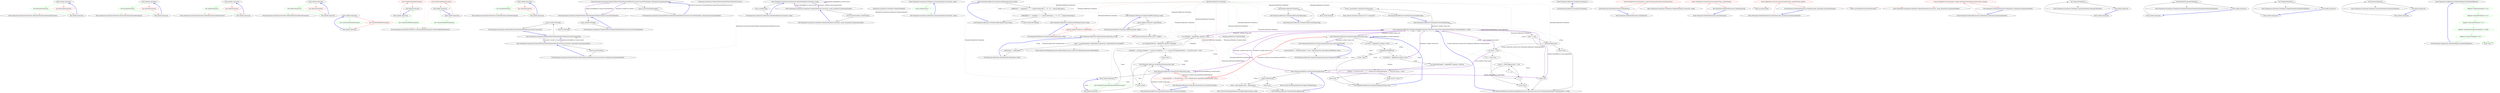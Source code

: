 digraph  {
n0 [label="Entry lambda expression", span="16-16", cluster="lambda expression"];
n1 [label="new RomanianFormatter()", span="16-16", cluster="lambda expression", color=red, community=0];
n2 [label="Exit lambda expression", span="16-16", cluster="lambda expression"];
n3 [label="Entry Humanizer.Localisation.Formatters.RomanianFormatter.RomanianFormatter()", span="2-2", cluster="Humanizer.Localisation.Formatters.RomanianFormatter.RomanianFormatter()"];
n4 [label="Entry lambda expression", span="17-17", cluster="lambda expression"];
n5 [label="new RussianFormatter()", span="17-17", cluster="lambda expression", color=red, community=0];
n6 [label="Exit lambda expression", span="17-17", cluster="lambda expression"];
n7 [label="Entry Humanizer.Localisation.Formatters.RussianFormatter.RussianFormatter()", span="4-4", cluster="Humanizer.Localisation.Formatters.RussianFormatter.RussianFormatter()"];
n8 [label="Entry lambda expression", span="18-18", cluster="lambda expression"];
n9 [label="new ArabicFormatter()", span="18-18", cluster="lambda expression", color=red, community=0];
n10 [label="Exit lambda expression", span="18-18", cluster="lambda expression"];
n11 [label="Entry Humanizer.Localisation.Formatters.ArabicFormatter.ArabicFormatter()", span="2-2", cluster="Humanizer.Localisation.Formatters.ArabicFormatter.ArabicFormatter()"];
n12 [label="Entry lambda expression", span="19-19", cluster="lambda expression"];
n13 [label="new HebrewFormatter()", span="19-19", cluster="lambda expression", color=red, community=0];
n14 [label="Exit lambda expression", span="19-19", cluster="lambda expression"];
n15 [label="Entry Humanizer.Localisation.Formatters.HebrewFormatter.HebrewFormatter()", span="2-2", cluster="Humanizer.Localisation.Formatters.HebrewFormatter.HebrewFormatter()"];
n16 [label="Entry lambda expression", span="20-20", cluster="lambda expression"];
n17 [label="new CzechSlovakPolishFormatter()", span="20-20", cluster="lambda expression", color=red, community=0];
n18 [label="Exit lambda expression", span="20-20", cluster="lambda expression"];
n19 [label="Entry Humanizer.Localisation.Formatters.CzechSlovakPolishFormatter.CzechSlovakPolishFormatter()", span="2-2", cluster="Humanizer.Localisation.Formatters.CzechSlovakPolishFormatter.CzechSlovakPolishFormatter()"];
n20 [label="Entry lambda expression", span="21-21", cluster="lambda expression"];
n21 [label="new CzechSlovakPolishFormatter()", span="21-21", cluster="lambda expression", color=red, community=1];
n22 [label="Exit lambda expression", span="21-21", cluster="lambda expression"];
n23 [label="Entry lambda expression", span="22-22", cluster="lambda expression"];
n24 [label="new CzechSlovakPolishFormatter()", span="22-22", cluster="lambda expression", color=red, community=1];
n25 [label="Exit lambda expression", span="22-22", cluster="lambda expression"];
n26 [label="Entry lambda expression", span="23-23", cluster="lambda expression"];
n27 [label="new SerbianFormatter()", span="23-23", cluster="lambda expression", color=red, community=0];
n28 [label="Exit lambda expression", span="23-23", cluster="lambda expression"];
n29 [label="Entry Humanizer.Localisation.Formatters.SerbianFormatter.SerbianFormatter()", span="2-2", cluster="Humanizer.Localisation.Formatters.SerbianFormatter.SerbianFormatter()"];
d1 [label="new RomanianFormatter()", span="16-16", cluster="lambda expression", color=green, community=0];
d5 [label="new RussianFormatter()", span="17-17", cluster="lambda expression", color=green, community=0];
d9 [label="new ArabicFormatter()", span="18-18", cluster="lambda expression", color=green, community=0];
d13 [label="new HebrewFormatter()", span="19-19", cluster="lambda expression", color=green, community=0];
d17 [label="new CzechSlovakPolishFormatter()", span="20-20", cluster="lambda expression", color=green, community=0];
d21 [label="new CzechSlovakPolishFormatter()", span="21-21", cluster="lambda expression", color=green, community=0];
d24 [label="new CzechSlovakPolishFormatter()", span="22-22", cluster="lambda expression", color=green, community=0];
d27 [label="new SerbianFormatter()", span="23-23", cluster="lambda expression", color=green, community=0];
m1_7 [label="Entry Humanizer.Localisation.NumberToWords.DefaultNumberToWordsConverter.ConvertToOrdinal(int, Humanizer.GrammaticalGender)", span="35-35", cluster="Humanizer.Localisation.NumberToWords.DefaultNumberToWordsConverter.ConvertToOrdinal(int, Humanizer.GrammaticalGender)", file="DefaultNumberToWordsConverter.cs"];
m1_8 [label="return ConvertToOrdinal(number);", span="37-37", cluster="Humanizer.Localisation.NumberToWords.DefaultNumberToWordsConverter.ConvertToOrdinal(int, Humanizer.GrammaticalGender)", file="DefaultNumberToWordsConverter.cs"];
m1_9 [label="Exit Humanizer.Localisation.NumberToWords.DefaultNumberToWordsConverter.ConvertToOrdinal(int, Humanizer.GrammaticalGender)", span="35-35", cluster="Humanizer.Localisation.NumberToWords.DefaultNumberToWordsConverter.ConvertToOrdinal(int, Humanizer.GrammaticalGender)", file="DefaultNumberToWordsConverter.cs"];
m1_6 [label="Entry int.ToString()", span="0-0", cluster="int.ToString()", file="DefaultNumberToWordsConverter.cs"];
m1_3 [label="Entry Humanizer.Localisation.NumberToWords.DefaultNumberToWordsConverter.Convert(int)", span="22-22", cluster="Humanizer.Localisation.NumberToWords.DefaultNumberToWordsConverter.Convert(int)", file="DefaultNumberToWordsConverter.cs"];
m1_4 [label="return number.ToString();", span="24-24", cluster="Humanizer.Localisation.NumberToWords.DefaultNumberToWordsConverter.Convert(int)", file="DefaultNumberToWordsConverter.cs"];
m1_5 [label="Exit Humanizer.Localisation.NumberToWords.DefaultNumberToWordsConverter.Convert(int)", span="22-22", cluster="Humanizer.Localisation.NumberToWords.DefaultNumberToWordsConverter.Convert(int)", file="DefaultNumberToWordsConverter.cs"];
m1_0 [label="Entry Humanizer.Localisation.NumberToWords.DefaultNumberToWordsConverter.Convert(int, Humanizer.GrammaticalGender)", span="12-12", cluster="Humanizer.Localisation.NumberToWords.DefaultNumberToWordsConverter.Convert(int, Humanizer.GrammaticalGender)", file="DefaultNumberToWordsConverter.cs"];
m1_1 [label="return Convert(number);", span="14-14", cluster="Humanizer.Localisation.NumberToWords.DefaultNumberToWordsConverter.Convert(int, Humanizer.GrammaticalGender)", file="DefaultNumberToWordsConverter.cs"];
m1_2 [label="Exit Humanizer.Localisation.NumberToWords.DefaultNumberToWordsConverter.Convert(int, Humanizer.GrammaticalGender)", span="12-12", cluster="Humanizer.Localisation.NumberToWords.DefaultNumberToWordsConverter.Convert(int, Humanizer.GrammaticalGender)", file="DefaultNumberToWordsConverter.cs"];
m1_10 [label="Entry Humanizer.Localisation.NumberToWords.DefaultNumberToWordsConverter.ConvertToOrdinal(int)", span="45-45", cluster="Humanizer.Localisation.NumberToWords.DefaultNumberToWordsConverter.ConvertToOrdinal(int)", file="DefaultNumberToWordsConverter.cs"];
m1_11 [label="return number.ToString();", span="47-47", cluster="Humanizer.Localisation.NumberToWords.DefaultNumberToWordsConverter.ConvertToOrdinal(int)", file="DefaultNumberToWordsConverter.cs"];
m1_12 [label="Exit Humanizer.Localisation.NumberToWords.DefaultNumberToWordsConverter.ConvertToOrdinal(int)", span="45-45", cluster="Humanizer.Localisation.NumberToWords.DefaultNumberToWordsConverter.ConvertToOrdinal(int)", file="DefaultNumberToWordsConverter.cs"];
m1_13 [label="Humanizer.Localisation.NumberToWords.DefaultNumberToWordsConverter", span="", file="DefaultNumberToWordsConverter.cs"];
m2_3 [label="Entry Humanizer.Localisation.Ordinalizers.DefaultOrdinalizer.Convert(int, string)", span="9-9", cluster="Humanizer.Localisation.Ordinalizers.DefaultOrdinalizer.Convert(int, string)", file="DefaultOrdinalizer.cs"];
m2_4 [label="return numberString;", span="11-11", cluster="Humanizer.Localisation.Ordinalizers.DefaultOrdinalizer.Convert(int, string)", file="DefaultOrdinalizer.cs"];
m2_5 [label="Exit Humanizer.Localisation.Ordinalizers.DefaultOrdinalizer.Convert(int, string)", span="9-9", cluster="Humanizer.Localisation.Ordinalizers.DefaultOrdinalizer.Convert(int, string)", file="DefaultOrdinalizer.cs"];
m2_0 [label="Entry Humanizer.Localisation.Ordinalizers.DefaultOrdinalizer.Convert(int, string, Humanizer.GrammaticalGender)", span="4-4", cluster="Humanizer.Localisation.Ordinalizers.DefaultOrdinalizer.Convert(int, string, Humanizer.GrammaticalGender)", file="DefaultOrdinalizer.cs"];
m2_1 [label="return Convert(number, numberString);", span="6-6", cluster="Humanizer.Localisation.Ordinalizers.DefaultOrdinalizer.Convert(int, string, Humanizer.GrammaticalGender)", file="DefaultOrdinalizer.cs"];
m2_2 [label="Exit Humanizer.Localisation.Ordinalizers.DefaultOrdinalizer.Convert(int, string, Humanizer.GrammaticalGender)", span="4-4", cluster="Humanizer.Localisation.Ordinalizers.DefaultOrdinalizer.Convert(int, string, Humanizer.GrammaticalGender)", file="DefaultOrdinalizer.cs"];
m2_6 [label="Humanizer.Localisation.Ordinalizers.DefaultOrdinalizer", span="", file="DefaultOrdinalizer.cs"];
m4_0 [label="Entry Humanizer.Localisation.Ordinalizers.GermanOrdinalizer.Convert(int, string)", span="4-4", cluster="Humanizer.Localisation.Ordinalizers.GermanOrdinalizer.Convert(int, string)", file="GermanOrdinalizer.cs"];
m4_1 [label="return numberString + ''.'';", span="6-6", cluster="Humanizer.Localisation.Ordinalizers.GermanOrdinalizer.Convert(int, string)", color=green, community=0, file="GermanOrdinalizer.cs"];
m4_2 [label="Exit Humanizer.Localisation.Ordinalizers.GermanOrdinalizer.Convert(int, string)", span="4-4", cluster="Humanizer.Localisation.Ordinalizers.GermanOrdinalizer.Convert(int, string)", file="GermanOrdinalizer.cs"];
m9_2 [label="Entry Humanizer.Inflections.Vocabulary.AddIrregular(string, string)", span="26-26", cluster="Humanizer.Inflections.Vocabulary.AddIrregular(string, string)", file="NumberToWordsExtension.cs"];
m9_3 [label="AddPlural(''('' + singular[0] + '')'' + singular.Substring(1) + ''$'', ''$1'' + plural.Substring(1))", span="28-28", cluster="Humanizer.Inflections.Vocabulary.AddIrregular(string, string)", file="NumberToWordsExtension.cs"];
m9_4 [label="AddSingular(''('' + plural[0] + '')'' + plural.Substring(1) + ''$'', ''$1'' + singular.Substring(1))", span="29-29", cluster="Humanizer.Inflections.Vocabulary.AddIrregular(string, string)", file="NumberToWordsExtension.cs"];
m9_5 [label="Exit Humanizer.Inflections.Vocabulary.AddIrregular(string, string)", span="26-26", cluster="Humanizer.Inflections.Vocabulary.AddIrregular(string, string)", file="NumberToWordsExtension.cs"];
m9_71 [label="Entry System.Text.RegularExpressions.Regex.Replace(string, string)", span="0-0", cluster="System.Text.RegularExpressions.Regex.Replace(string, string)", file="NumberToWordsExtension.cs"];
m9_9 [label="Entry Humanizer.Inflections.Vocabulary.AddUncountable(string)", span="36-36", cluster="Humanizer.Inflections.Vocabulary.AddUncountable(string)", file="NumberToWordsExtension.cs"];
m9_10 [label="_uncountables.Add(word.ToLower())", span="38-38", cluster="Humanizer.Inflections.Vocabulary.AddUncountable(string)", file="NumberToWordsExtension.cs"];
m9_11 [label="Exit Humanizer.Inflections.Vocabulary.AddUncountable(string)", span="36-36", cluster="Humanizer.Inflections.Vocabulary.AddUncountable(string)", file="NumberToWordsExtension.cs"];
m9_43 [label="Entry Humanizer.Inflections.Vocabulary.Singularize(string, Humanizer.Plurality)", span="123-123", cluster="Humanizer.Inflections.Vocabulary.Singularize(string, Humanizer.Plurality)", file="NumberToWordsExtension.cs"];
m9_44 [label="return plurality == Plurality.Singular ? word : Singularize(word, inputIsKnownToBePlural: false);", span="125-125", cluster="Humanizer.Inflections.Vocabulary.Singularize(string, Humanizer.Plurality)", file="NumberToWordsExtension.cs"];
m9_45 [label="Exit Humanizer.Inflections.Vocabulary.Singularize(string, Humanizer.Plurality)", span="123-123", cluster="Humanizer.Inflections.Vocabulary.Singularize(string, Humanizer.Plurality)", file="NumberToWordsExtension.cs"];
m9_7 [label="Entry Humanizer.Inflections.Vocabulary.AddPlural(string, string)", span="46-46", cluster="Humanizer.Inflections.Vocabulary.AddPlural(string, string)", file="NumberToWordsExtension.cs"];
m9_14 [label="_plurals.Add(new Rule(rule, replacement))", span="48-48", cluster="Humanizer.Inflections.Vocabulary.AddPlural(string, string)", file="NumberToWordsExtension.cs"];
m9_15 [label="Exit Humanizer.Inflections.Vocabulary.AddPlural(string, string)", span="46-46", cluster="Humanizer.Inflections.Vocabulary.AddPlural(string, string)", file="NumberToWordsExtension.cs"];
m9_61 [label="Entry System.Collections.Generic.List<T>.Contains(T)", span="0-0", cluster="System.Collections.Generic.List<T>.Contains(T)", file="NumberToWordsExtension.cs"];
m9_23 [label="var asSingular = ApplyRules(_singulars, word)", span="74-74", cluster="Humanizer.Inflections.Vocabulary.Pluralize(string, bool)", file="NumberToWordsExtension.cs"];
m9_29 [label="Entry Humanizer.Inflections.Vocabulary.ApplyRules(System.Collections.Generic.IList<Humanizer.Inflections.Vocabulary.Rule>, string)", span="128-128", cluster="Humanizer.Inflections.Vocabulary.ApplyRules(System.Collections.Generic.IList<Humanizer.Inflections.Vocabulary.Rule>, string)", file="NumberToWordsExtension.cs"];
m9_46 [label="word == null", span="130-130", cluster="Humanizer.Inflections.Vocabulary.ApplyRules(System.Collections.Generic.IList<Humanizer.Inflections.Vocabulary.Rule>, string)", file="NumberToWordsExtension.cs"];
m9_48 [label="IsUncountable(word)", span="133-133", cluster="Humanizer.Inflections.Vocabulary.ApplyRules(System.Collections.Generic.IList<Humanizer.Inflections.Vocabulary.Rule>, string)", file="NumberToWordsExtension.cs"];
m9_49 [label="return word;", span="134-134", cluster="Humanizer.Inflections.Vocabulary.ApplyRules(System.Collections.Generic.IList<Humanizer.Inflections.Vocabulary.Rule>, string)", file="NumberToWordsExtension.cs"];
m9_50 [label="var result = word", span="136-136", cluster="Humanizer.Inflections.Vocabulary.ApplyRules(System.Collections.Generic.IList<Humanizer.Inflections.Vocabulary.Rule>, string)", file="NumberToWordsExtension.cs"];
m9_51 [label="int i = rules.Count - 1", span="137-137", cluster="Humanizer.Inflections.Vocabulary.ApplyRules(System.Collections.Generic.IList<Humanizer.Inflections.Vocabulary.Rule>, string)", file="NumberToWordsExtension.cs"];
m9_53 [label="(result = rules[i].Apply(word)) != null", span="139-139", cluster="Humanizer.Inflections.Vocabulary.ApplyRules(System.Collections.Generic.IList<Humanizer.Inflections.Vocabulary.Rule>, string)", file="NumberToWordsExtension.cs"];
m9_47 [label="return null;", span="131-131", cluster="Humanizer.Inflections.Vocabulary.ApplyRules(System.Collections.Generic.IList<Humanizer.Inflections.Vocabulary.Rule>, string)", file="NumberToWordsExtension.cs"];
m9_55 [label="return result;", span="142-142", cluster="Humanizer.Inflections.Vocabulary.ApplyRules(System.Collections.Generic.IList<Humanizer.Inflections.Vocabulary.Rule>, string)", file="NumberToWordsExtension.cs"];
m9_52 [label="i >= 0", span="137-137", cluster="Humanizer.Inflections.Vocabulary.ApplyRules(System.Collections.Generic.IList<Humanizer.Inflections.Vocabulary.Rule>, string)", file="NumberToWordsExtension.cs"];
m9_54 [label="i--", span="137-137", cluster="Humanizer.Inflections.Vocabulary.ApplyRules(System.Collections.Generic.IList<Humanizer.Inflections.Vocabulary.Rule>, string)", file="NumberToWordsExtension.cs"];
m9_56 [label="Exit Humanizer.Inflections.Vocabulary.ApplyRules(System.Collections.Generic.IList<Humanizer.Inflections.Vocabulary.Rule>, string)", span="128-128", cluster="Humanizer.Inflections.Vocabulary.ApplyRules(System.Collections.Generic.IList<Humanizer.Inflections.Vocabulary.Rule>, string)", file="NumberToWordsExtension.cs"];
m9_8 [label="Entry Humanizer.Inflections.Vocabulary.AddSingular(string, string)", span="56-56", cluster="Humanizer.Inflections.Vocabulary.AddSingular(string, string)", file="NumberToWordsExtension.cs"];
m9_17 [label="_singulars.Add(new Rule(rule, replacement))", span="58-58", cluster="Humanizer.Inflections.Vocabulary.AddSingular(string, string)", color=red, community=0, file="NumberToWordsExtension.cs"];
m9_18 [label="Exit Humanizer.Inflections.Vocabulary.AddSingular(string, string)", span="56-56", cluster="Humanizer.Inflections.Vocabulary.AddSingular(string, string)", file="NumberToWordsExtension.cs"];
m9_19 [label="Entry Humanizer.Inflections.Vocabulary.Pluralize(string, bool)", span="67-67", cluster="Humanizer.Inflections.Vocabulary.Pluralize(string, bool)", file="NumberToWordsExtension.cs"];
m9_20 [label="Entry lambda expression", span="20-20", cluster="lambda expression", file="NumberToWordsExtension.cs"];
m9_21 [label="new BrazilianPortugueseNumberToWordsConverter()", span="20-20", cluster="lambda expression", file="NumberToWordsExtension.cs", color=green, community=0];
m9_25 [label="asSingular != null && asSingular != word && asSingular + ''s'' != word && asSingularAsPlural == word && result != word", span="76-76", cluster="Humanizer.Inflections.Vocabulary.Pluralize(string, bool)", file="NumberToWordsExtension.cs"];
m9_26 [label="return word;", span="77-77", cluster="Humanizer.Inflections.Vocabulary.Pluralize(string, bool)", file="NumberToWordsExtension.cs"];
m9_22 [label="Exit lambda expression", span="20-20", cluster="lambda expression", file="NumberToWordsExtension.cs"];
m9_27 [label="return result;", span="79-79", cluster="Humanizer.Inflections.Vocabulary.Pluralize(string, bool)", file="NumberToWordsExtension.cs"];
m9_24 [label="var asSingularAsPlural = ApplyRules(_plurals, asSingular)", span="75-75", cluster="Humanizer.Inflections.Vocabulary.Pluralize(string, bool)", file="NumberToWordsExtension.cs"];
m9_28 [label="Exit Humanizer.Inflections.Vocabulary.Pluralize(string, bool)", span="67-67", cluster="Humanizer.Inflections.Vocabulary.Pluralize(string, bool)", file="NumberToWordsExtension.cs"];
m9_0 [label="Entry Humanizer.Inflections.Vocabulary.Vocabulary()", span="13-13", cluster="Humanizer.Inflections.Vocabulary.Vocabulary()", file="NumberToWordsExtension.cs"];
m9_1 [label="Exit Humanizer.Inflections.Vocabulary.Vocabulary()", span="13-13", cluster="Humanizer.Inflections.Vocabulary.Vocabulary()", file="NumberToWordsExtension.cs"];
m9_33 [label="Entry Humanizer.Inflections.Vocabulary.Singularize(string, bool)", span="100-100", cluster="Humanizer.Inflections.Vocabulary.Singularize(string, bool)", file="NumberToWordsExtension.cs"];
m9_34 [label="var result = ApplyRules(_singulars, word)", span="102-102", cluster="Humanizer.Inflections.Vocabulary.Singularize(string, bool)", file="NumberToWordsExtension.cs"];
m9_35 [label=inputIsKnownToBePlural, span="104-104", cluster="Humanizer.Inflections.Vocabulary.Singularize(string, bool)", file="NumberToWordsExtension.cs"];
m9_37 [label="var asPlural = ApplyRules(_plurals, word)", span="108-108", cluster="Humanizer.Inflections.Vocabulary.Singularize(string, bool)", file="NumberToWordsExtension.cs"];
m9_39 [label="asPlural != word && word + ''s'' != asPlural && asPluralAsSingular == word && result != word", span="110-110", cluster="Humanizer.Inflections.Vocabulary.Singularize(string, bool)", file="NumberToWordsExtension.cs"];
m9_40 [label="return word;", span="111-111", cluster="Humanizer.Inflections.Vocabulary.Singularize(string, bool)", file="NumberToWordsExtension.cs"];
m9_41 [label="return result ?? word;", span="113-113", cluster="Humanizer.Inflections.Vocabulary.Singularize(string, bool)", file="NumberToWordsExtension.cs"];
m9_36 [label="return result;", span="105-105", cluster="Humanizer.Inflections.Vocabulary.Singularize(string, bool)", file="NumberToWordsExtension.cs"];
m9_38 [label="var asPluralAsSingular = ApplyRules(_singulars, asPlural)", span="109-109", cluster="Humanizer.Inflections.Vocabulary.Singularize(string, bool)", file="NumberToWordsExtension.cs"];
m9_42 [label="Exit Humanizer.Inflections.Vocabulary.Singularize(string, bool)", span="100-100", cluster="Humanizer.Inflections.Vocabulary.Singularize(string, bool)", file="NumberToWordsExtension.cs"];
m9_58 [label="Entry Humanizer.Inflections.Vocabulary.Rule.Apply(string)", span="161-161", cluster="Humanizer.Inflections.Vocabulary.Rule.Apply(string)", file="NumberToWordsExtension.cs"];
m9_66 [label="!_regex.IsMatch(word)", span="163-163", cluster="Humanizer.Inflections.Vocabulary.Rule.Apply(string)", file="NumberToWordsExtension.cs"];
m9_68 [label="return _regex.Replace(word, _replacement);", span="166-166", cluster="Humanizer.Inflections.Vocabulary.Rule.Apply(string)", file="NumberToWordsExtension.cs"];
m9_67 [label="return null;", span="164-164", cluster="Humanizer.Inflections.Vocabulary.Rule.Apply(string)", file="NumberToWordsExtension.cs"];
m9_69 [label="Exit Humanizer.Inflections.Vocabulary.Rule.Apply(string)", span="161-161", cluster="Humanizer.Inflections.Vocabulary.Rule.Apply(string)", file="NumberToWordsExtension.cs"];
m9_57 [label="Entry Humanizer.Inflections.Vocabulary.IsUncountable(string)", span="145-145", cluster="Humanizer.Inflections.Vocabulary.IsUncountable(string)", file="NumberToWordsExtension.cs"];
m9_59 [label="return _uncountables.Contains(word.ToLower());", span="147-147", cluster="Humanizer.Inflections.Vocabulary.IsUncountable(string)", file="NumberToWordsExtension.cs"];
m9_60 [label="Exit Humanizer.Inflections.Vocabulary.IsUncountable(string)", span="145-145", cluster="Humanizer.Inflections.Vocabulary.IsUncountable(string)", file="NumberToWordsExtension.cs"];
m9_65 [label="Entry System.Text.RegularExpressions.Regex.Regex(string, System.Text.RegularExpressions.RegexOptions)", span="0-0", cluster="System.Text.RegularExpressions.Regex.Regex(string, System.Text.RegularExpressions.RegexOptions)", file="NumberToWordsExtension.cs"];
m9_70 [label="Entry System.Text.RegularExpressions.Regex.IsMatch(string)", span="0-0", cluster="System.Text.RegularExpressions.Regex.IsMatch(string)", file="NumberToWordsExtension.cs"];
m9_13 [label="Entry System.Collections.Generic.List<T>.Add(T)", span="0-0", cluster="System.Collections.Generic.List<T>.Add(T)", file="NumberToWordsExtension.cs"];
m9_16 [label="Entry Humanizer.Inflections.Vocabulary.Rule.Rule(string, string)", span="155-155", cluster="Humanizer.Inflections.Vocabulary.Rule.Rule(string, string)", file="NumberToWordsExtension.cs"];
m9_62 [label="_regex = new Regex(pattern, RegexOptions.IgnoreCase | RegexOptionsUtil.Compiled)", span="157-157", cluster="Humanizer.Inflections.Vocabulary.Rule.Rule(string, string)", file="NumberToWordsExtension.cs"];
m9_63 [label="_replacement = replacement", span="158-158", cluster="Humanizer.Inflections.Vocabulary.Rule.Rule(string, string)", file="NumberToWordsExtension.cs"];
m9_64 [label="Exit Humanizer.Inflections.Vocabulary.Rule.Rule(string, string)", span="155-155", cluster="Humanizer.Inflections.Vocabulary.Rule.Rule(string, string)", file="NumberToWordsExtension.cs"];
m9_12 [label="Entry string.ToLower()", span="0-0", cluster="string.ToLower()", file="NumberToWordsExtension.cs"];
m9_30 [label="Entry Humanizer.Inflections.Vocabulary.Pluralize(string, Humanizer.Plurality)", span="89-89", cluster="Humanizer.Inflections.Vocabulary.Pluralize(string, Humanizer.Plurality)", file="NumberToWordsExtension.cs"];
m9_31 [label="return plurality == Plurality.Plural ? word : Pluralize(word, inputIsKnownToBeSingular: false);", span="91-91", cluster="Humanizer.Inflections.Vocabulary.Pluralize(string, Humanizer.Plurality)", color=red, community=0, file="NumberToWordsExtension.cs"];
m9_32 [label="Exit Humanizer.Inflections.Vocabulary.Pluralize(string, Humanizer.Plurality)", span="89-89", cluster="Humanizer.Inflections.Vocabulary.Pluralize(string, Humanizer.Plurality)", file="NumberToWordsExtension.cs"];
m9_6 [label="Entry string.Substring(int)", span="0-0", cluster="string.Substring(int)", file="NumberToWordsExtension.cs"];
m9_72 [label="Humanizer.Inflections.Vocabulary", span="", file="NumberToWordsExtension.cs"];
m9_73 [label="Humanizer.Inflections.Vocabulary.Rule", span="", file="NumberToWordsExtension.cs"];
m11_28 [label="Entry int.ToString(System.IFormatProvider)", span="0-0", cluster="int.ToString(System.IFormatProvider)", file="OrdinalizeExtensions.cs"];
m11_7 [label="Entry Humanizer.Localisation.Ordinalizers.SpanishOrdinalizer.SpanishOrdinalizer()", span="2-2", cluster="Humanizer.Localisation.Ordinalizers.SpanishOrdinalizer.SpanishOrdinalizer()", file="OrdinalizeExtensions.cs"];
m11_25 [label="Entry Humanizer.OrdinalizeExtensions.Ordinalize(int)", span="50-50", cluster="Humanizer.OrdinalizeExtensions.Ordinalize(int)", file="OrdinalizeExtensions.cs"];
m11_26 [label="return Ordinalizer.Convert(number, number.ToString(CultureInfo.InvariantCulture));", span="52-52", cluster="Humanizer.OrdinalizeExtensions.Ordinalize(int)", color=red, community=0, file="OrdinalizeExtensions.cs"];
m11_27 [label="Exit Humanizer.OrdinalizeExtensions.Ordinalize(int)", span="50-50", cluster="Humanizer.OrdinalizeExtensions.Ordinalize(int)", file="OrdinalizeExtensions.cs"];
m11_21 [label="Entry Humanizer.OrdinalizeExtensions.Ordinalize(string, Humanizer.GrammaticalGender)", span="40-40", cluster="Humanizer.OrdinalizeExtensions.Ordinalize(string, Humanizer.GrammaticalGender)", file="OrdinalizeExtensions.cs"];
m11_22 [label="return Ordinalizer.Convert(int.Parse(numberString), numberString, gender);", span="42-42", cluster="Humanizer.OrdinalizeExtensions.Ordinalize(string, Humanizer.GrammaticalGender)", color=red, community=0, file="OrdinalizeExtensions.cs"];
m11_23 [label="Exit Humanizer.OrdinalizeExtensions.Ordinalize(string, Humanizer.GrammaticalGender)", span="40-40", cluster="Humanizer.OrdinalizeExtensions.Ordinalize(string, Humanizer.GrammaticalGender)", file="OrdinalizeExtensions.cs"];
m11_11 [label="Entry Humanizer.Localisation.Ordinalizers.BrazilianPortugueseOrdinalizer.BrazilianPortugueseOrdinalizer()", span="2-2", cluster="Humanizer.Localisation.Ordinalizers.BrazilianPortugueseOrdinalizer.BrazilianPortugueseOrdinalizer()", file="OrdinalizeExtensions.cs"];
m11_16 [label="Entry Humanizer.OrdinalizeExtensions.Ordinalize(string)", span="26-26", cluster="Humanizer.OrdinalizeExtensions.Ordinalize(string)", file="OrdinalizeExtensions.cs"];
m11_17 [label="return Ordinalizer.Convert(int.Parse(numberString), numberString);", span="28-28", cluster="Humanizer.OrdinalizeExtensions.Ordinalize(string)", color=red, community=0, file="OrdinalizeExtensions.cs"];
m11_18 [label="Exit Humanizer.OrdinalizeExtensions.Ordinalize(string)", span="26-26", cluster="Humanizer.OrdinalizeExtensions.Ordinalize(string)", file="OrdinalizeExtensions.cs"];
m11_19 [label="Entry int.Parse(string)", span="0-0", cluster="int.Parse(string)", file="OrdinalizeExtensions.cs"];
m11_3 [label="Entry Humanizer.Localisation.Ordinalizers.EnglishOrdinalizer.EnglishOrdinalizer()", span="2-2", cluster="Humanizer.Localisation.Ordinalizers.EnglishOrdinalizer.EnglishOrdinalizer()", file="OrdinalizeExtensions.cs"];
m11_20 [label="Entry Humanizer.Localisation.Ordinalizers.DefaultOrdinalizer.Convert(int, string)", span="9-9", cluster="Humanizer.Localisation.Ordinalizers.DefaultOrdinalizer.Convert(int, string)", file="OrdinalizeExtensions.cs"];
m11_29 [label="Entry Humanizer.OrdinalizeExtensions.Ordinalize(int, Humanizer.GrammaticalGender)", span="64-64", cluster="Humanizer.OrdinalizeExtensions.Ordinalize(int, Humanizer.GrammaticalGender)", file="OrdinalizeExtensions.cs"];
m11_30 [label="return Ordinalizer.Convert(number, number.ToString(CultureInfo.InvariantCulture), gender);", span="66-66", cluster="Humanizer.OrdinalizeExtensions.Ordinalize(int, Humanizer.GrammaticalGender)", color=red, community=0, file="OrdinalizeExtensions.cs"];
m11_31 [label="Exit Humanizer.OrdinalizeExtensions.Ordinalize(int, Humanizer.GrammaticalGender)", span="64-64", cluster="Humanizer.OrdinalizeExtensions.Ordinalize(int, Humanizer.GrammaticalGender)", file="OrdinalizeExtensions.cs"];
m11_15 [label="Entry Humanizer.Localisation.Ordinalizers.RussianOrdinalizer.RussianOrdinalizer()", span="2-2", cluster="Humanizer.Localisation.Ordinalizers.RussianOrdinalizer.RussianOrdinalizer()", file="OrdinalizeExtensions.cs"];
m11_12 [label="Entry lambda expression", span="18-18", cluster="lambda expression", file="OrdinalizeExtensions.cs"];
m11_0 [label="Entry lambda expression", span="15-15", cluster="lambda expression", file="OrdinalizeExtensions.cs"];
m11_1 [label="new EnglishOrdinalizer()", span="15-15", cluster="lambda expression", file="OrdinalizeExtensions.cs"];
m11_2 [label="Exit lambda expression", span="15-15", cluster="lambda expression", file="OrdinalizeExtensions.cs"];
m11_4 [label="Entry lambda expression", span="16-16", cluster="lambda expression", file="OrdinalizeExtensions.cs"];
m11_5 [label="new SpanishOrdinalizer()", span="16-16", cluster="lambda expression", file="OrdinalizeExtensions.cs"];
m11_6 [label="Exit lambda expression", span="16-16", cluster="lambda expression", file="OrdinalizeExtensions.cs"];
m11_8 [label="Entry lambda expression", span="17-17", cluster="lambda expression", file="OrdinalizeExtensions.cs"];
m11_9 [label="new BrazilianPortugueseOrdinalizer()", span="17-17", cluster="lambda expression", file="OrdinalizeExtensions.cs"];
m11_10 [label="Exit lambda expression", span="17-17", cluster="lambda expression", file="OrdinalizeExtensions.cs"];
m11_13 [label="new RussianOrdinalizer()", span="18-18", cluster="lambda expression", file="OrdinalizeExtensions.cs"];
m11_14 [label="Exit lambda expression", span="18-18", cluster="lambda expression", file="OrdinalizeExtensions.cs"];
m11_24 [label="Entry Humanizer.Localisation.Ordinalizers.DefaultOrdinalizer.Convert(int, string, Humanizer.GrammaticalGender)", span="4-4", cluster="Humanizer.Localisation.Ordinalizers.DefaultOrdinalizer.Convert(int, string, Humanizer.GrammaticalGender)", file="OrdinalizeExtensions.cs"];
m12_0 [label="Entry Humanizer.Configuration.OrdinalizerRegistry.OrdinalizerRegistry()", span="6-6", cluster="Humanizer.Configuration.OrdinalizerRegistry.OrdinalizerRegistry()", file="OrdinalizerRegistry.cs"];
m12_1 [label="Register<EnglishOrdinalizer>(''en'')", span="8-8", cluster="Humanizer.Configuration.OrdinalizerRegistry.OrdinalizerRegistry()", color=green, community=0, file="OrdinalizerRegistry.cs"];
m12_2 [label="Register<SpanishOrdinalizer>(''es'')", span="9-9", cluster="Humanizer.Configuration.OrdinalizerRegistry.OrdinalizerRegistry()", color=green, community=0, file="OrdinalizerRegistry.cs"];
m12_3 [label="Register<RussianOrdinalizer>(''ru'')", span="10-10", cluster="Humanizer.Configuration.OrdinalizerRegistry.OrdinalizerRegistry()", color=green, community=0, file="OrdinalizerRegistry.cs"];
m12_4 [label="Register<BrazilianPortugueseOrdinalizer>(''pt-BR'')", span="11-11", cluster="Humanizer.Configuration.OrdinalizerRegistry.OrdinalizerRegistry()", color=green, community=0, file="OrdinalizerRegistry.cs"];
m12_5 [label="Register<GermanOrdinalizer>(''de'')", span="12-12", cluster="Humanizer.Configuration.OrdinalizerRegistry.OrdinalizerRegistry()", color=green, community=0, file="OrdinalizerRegistry.cs"];
m12_6 [label="Exit Humanizer.Configuration.OrdinalizerRegistry.OrdinalizerRegistry()", span="6-6", cluster="Humanizer.Configuration.OrdinalizerRegistry.OrdinalizerRegistry()", file="OrdinalizerRegistry.cs"];
m12_7 [label="Entry Unk.>", span="", cluster="Unk.>", file="OrdinalizerRegistry.cs"];
n0 -> n1  [key=0, style=solid, color=red];
n0 -> d1  [key=0, style=solid, color=green];
n1 -> n2  [key=0, style=solid, color=red];
n1 -> n3  [key=2, style=dotted, color=red];
n2 -> n0  [key=0, style=bold, color=blue];
n4 -> n5  [key=0, style=solid, color=red];
n4 -> d5  [key=0, style=solid, color=green];
n5 -> n6  [key=0, style=solid, color=red];
n5 -> n7  [key=2, style=dotted, color=red];
n6 -> n4  [key=0, style=bold, color=blue];
n8 -> n9  [key=0, style=solid, color=red];
n8 -> d9  [key=0, style=solid, color=green];
n9 -> n10  [key=0, style=solid, color=red];
n9 -> n11  [key=2, style=dotted, color=red];
n10 -> n8  [key=0, style=bold, color=blue];
n12 -> n13  [key=0, style=solid, color=red];
n12 -> d13  [key=0, style=solid, color=green];
n13 -> n14  [key=0, style=solid, color=red];
n13 -> n15  [key=2, style=dotted, color=red];
n14 -> n12  [key=0, style=bold, color=blue];
n16 -> n17  [key=0, style=solid, color=red];
n16 -> d17  [key=0, style=solid, color=green];
n17 -> n18  [key=0, style=solid, color=red];
n17 -> n19  [key=2, style=dotted, color=red];
n18 -> n16  [key=0, style=bold, color=blue];
n20 -> n21  [key=0, style=solid, color=red];
n20 -> d21  [key=0, style=solid, color=green];
n21 -> n22  [key=0, style=solid, color=red];
n21 -> n19  [key=2, style=dotted, color=red];
n22 -> n20  [key=0, style=bold, color=blue];
n23 -> n24  [key=0, style=solid, color=red];
n23 -> d24  [key=0, style=solid, color=green];
n24 -> n25  [key=0, style=solid, color=red];
n24 -> n19  [key=2, style=dotted, color=red];
n25 -> n23  [key=0, style=bold, color=blue];
n26 -> n27  [key=0, style=solid, color=red];
n26 -> d27  [key=0, style=solid, color=green];
n27 -> n28  [key=0, style=solid, color=red];
n27 -> n29  [key=2, style=dotted, color=red];
n28 -> n26  [key=0, style=bold, color=blue];
d1 -> n2  [key=0, style=solid, color=green];
d1 -> n3  [key=2, style=dotted, color=green];
d5 -> n6  [key=0, style=solid, color=green];
d5 -> n7  [key=2, style=dotted, color=green];
d9 -> n10  [key=0, style=solid, color=green];
d9 -> n11  [key=2, style=dotted, color=green];
d13 -> n14  [key=0, style=solid, color=green];
d13 -> n15  [key=2, style=dotted, color=green];
d17 -> n18  [key=0, style=solid, color=green];
d17 -> n19  [key=2, style=dotted, color=green];
d21 -> n22  [key=0, style=solid, color=green];
d21 -> n19  [key=2, style=dotted, color=green];
d24 -> n25  [key=0, style=solid, color=green];
d24 -> n19  [key=2, style=dotted, color=green];
d27 -> n28  [key=0, style=solid, color=green];
d27 -> n29  [key=2, style=dotted, color=green];
m1_7 -> m1_8  [key=0, style=solid];
m1_7 -> m1_10  [key=3, color=darkorchid, style=bold, label="method methodReturn string ConvertToOrdinal"];
m1_8 -> m1_9  [key=0, style=solid];
m1_8 -> m1_10  [key=2, style=dotted];
m1_9 -> m1_7  [key=0, style=bold, color=blue];
m1_3 -> m1_4  [key=0, style=solid];
m1_3 -> m1_0  [key=3, color=darkorchid, style=bold, label="Parameter variable int number"];
m1_4 -> m1_5  [key=0, style=solid];
m1_4 -> m1_6  [key=2, style=dotted];
m1_5 -> m1_3  [key=0, style=bold, color=blue];
m1_0 -> m1_1  [key=0, style=solid];
m1_0 -> m1_3  [key=3, color=darkorchid, style=bold, label="method methodReturn string Convert"];
m1_1 -> m1_2  [key=0, style=solid];
m1_1 -> m1_3  [key=2, style=dotted];
m1_2 -> m1_0  [key=0, style=bold, color=blue];
m1_10 -> m1_11  [key=0, style=solid];
m1_10 -> m1_7  [key=3, color=darkorchid, style=bold, label="Parameter variable int number"];
m1_11 -> m1_12  [key=0, style=solid];
m1_11 -> m1_6  [key=2, style=dotted];
m1_12 -> m1_10  [key=0, style=bold, color=blue];
m1_13 -> m1_1  [key=1, style=dashed, color=darkseagreen4, label="Humanizer.Localisation.NumberToWords.DefaultNumberToWordsConverter"];
m1_13 -> m1_8  [key=1, style=dashed, color=darkseagreen4, label="Humanizer.Localisation.NumberToWords.DefaultNumberToWordsConverter"];
m2_3 -> m2_4  [key=0, style=solid];
m2_3 -> m2_0  [key=3, color=darkorchid, style=bold, label="Parameter variable string numberString"];
m2_3 -> m2_3  [key=3, color=darkorchid, style=bold, label="method methodReturn string Convert"];
m2_4 -> m2_5  [key=0, style=solid];
m2_5 -> m2_3  [key=0, style=bold, color=blue];
m2_0 -> m2_1  [key=0, style=solid];
m2_0 -> m2_3  [key=3, color=darkorchid, style=bold, label="method methodReturn string Convert"];
m2_1 -> m2_2  [key=0, style=solid];
m2_1 -> m2_3  [key=2, style=dotted];
m2_2 -> m2_0  [key=0, style=bold, color=blue];
m2_6 -> m2_1  [key=1, style=dashed, color=darkseagreen4, label="Humanizer.Localisation.Ordinalizers.DefaultOrdinalizer"];
m4_0 -> m4_1  [key=0, style=solid, color=green];
m4_1 -> m4_2  [key=0, style=solid, color=green];
m4_2 -> m4_0  [key=0, style=bold, color=blue];
m9_2 -> m9_3  [key=0, style=solid];
m9_2 -> m9_4  [key=1, style=dashed, color=darkseagreen4, label=string];
m9_3 -> m9_4  [key=0, style=solid];
m9_3 -> m9_6  [key=2, style=dotted];
m9_3 -> m9_7  [key=2, style=dotted];
m9_4 -> m9_5  [key=0, style=solid];
m9_4 -> m9_6  [key=2, style=dotted];
m9_4 -> m9_8  [key=2, style=dotted];
m9_5 -> m9_2  [key=0, style=bold, color=blue];
m9_9 -> m9_10  [key=0, style=solid];
m9_10 -> m9_11  [key=0, style=solid];
m9_10 -> m9_12  [key=2, style=dotted];
m9_10 -> m9_13  [key=2, style=dotted];
m9_11 -> m9_9  [key=0, style=bold, color=blue];
m9_43 -> m9_44  [key=0, style=solid];
m9_44 -> m9_45  [key=0, style=solid];
m9_44 -> m9_33  [key=2, style=dotted];
m9_45 -> m9_43  [key=0, style=bold, color=blue];
m9_7 -> m9_14  [key=0, style=solid];
m9_14 -> m9_15  [key=0, style=solid];
m9_14 -> m9_16  [key=2, style=dotted];
m9_14 -> m9_13  [key=2, style=dotted];
m9_15 -> m9_7  [key=0, style=bold, color=blue];
m9_23 -> m9_24  [key=0, style=solid];
m9_23 -> m9_29  [key=2, style=dotted];
m9_23 -> m9_25  [key=1, style=dashed, color=darkseagreen4, label=asSingular];
m9_29 -> m9_46  [key=0, style=solid];
m9_29 -> m9_48  [key=1, style=dashed, color=darkseagreen4, label=string];
m9_29 -> m9_49  [key=1, style=dashed, color=darkseagreen4, label=string];
m9_29 -> m9_50  [key=1, style=dashed, color=darkseagreen4, label=string];
m9_29 -> m9_51  [key=1, style=dashed, color=darkseagreen4, label="System.Collections.Generic.IList<Humanizer.Inflections.Vocabulary.Rule>"];
m9_29 -> m9_53  [key=1, style=dashed, color=darkseagreen4, label="System.Collections.Generic.IList<Humanizer.Inflections.Vocabulary.Rule>"];
m9_29 -> m9_19  [key=3, color=darkorchid, style=bold, label="Parameter variable string word"];
m9_29 -> m9_23  [key=3, color=darkorchid, style=bold, label="Parameter variable string word"];
m9_29 -> m9_33  [key=3, color=darkorchid, style=bold, label="Parameter variable string word"];
m9_29 -> m9_37  [key=3, color=darkorchid, style=bold, label="Parameter variable string word"];
m9_29 -> m9_47  [key=3, color=darkorchid, style=bold, label="method methodReturn string ApplyRules"];
m9_29 -> m9_29  [key=3, color=darkorchid, style=bold, label="method methodReturn string ApplyRules"];
m9_46 -> m9_47  [key=0, style=solid];
m9_46 -> m9_48  [key=0, style=solid];
m9_48 -> m9_49  [key=0, style=solid];
m9_48 -> m9_50  [key=0, style=solid];
m9_48 -> m9_57  [key=2, style=dotted];
m9_49 -> m9_56  [key=0, style=solid];
m9_50 -> m9_51  [key=0, style=solid];
m9_50 -> m9_55  [key=1, style=dashed, color=darkseagreen4, label=result];
m9_50 -> m9_29  [key=3, color=darkorchid, style=bold, label="Local variable string result"];
m9_50 -> m9_58  [key=3, color=darkorchid, style=bold, label="Local variable string result"];
m9_51 -> m9_52  [key=0, style=solid];
m9_51 -> m9_53  [key=1, style=dashed, color=darkseagreen4, label=i];
m9_51 -> m9_54  [key=1, style=dashed, color=darkseagreen4, label=i];
m9_53 -> m9_54  [key=0, style=solid];
m9_53 -> m9_55  [key=0, style=solid];
m9_53 -> m9_58  [key=2, style=dotted];
m9_47 -> m9_56  [key=0, style=solid];
m9_55 -> m9_56  [key=0, style=solid];
m9_52 -> m9_53  [key=0, style=solid];
m9_52 -> m9_55  [key=0, style=solid];
m9_54 -> m9_52  [key=0, style=solid];
m9_54 -> m9_54  [key=1, style=dashed, color=darkseagreen4, label=i];
m9_56 -> m9_29  [key=0, style=bold, color=blue];
m9_8 -> m9_17  [key=0, style=solid, color=red];
m9_17 -> m9_18  [key=0, style=solid, color=red];
m9_17 -> m9_16  [key=2, style=dotted, color=red];
m9_17 -> m9_13  [key=2, style=dotted, color=red];
m9_18 -> m9_8  [key=0, style=bold, color=blue];
m9_19 -> m9_20  [key=0, style=solid];
m9_19 -> m9_21  [key=1, style=dashed, color=darkseagreen4, label=bool];
m9_19 -> m9_23  [key=1, style=dashed, color=darkseagreen4, label=string];
m9_19 -> m9_25  [key=1, style=dashed, color=darkseagreen4, label=string];
m9_19 -> m9_26  [key=1, style=dashed, color=darkseagreen4, label=string];
m9_19 -> m9_19  [key=3, color=darkorchid, style=bold, label="method methodReturn string Pluralize"];
m9_19 -> m9_30  [key=3, color=darkorchid, style=bold, label="Parameter variable string word"];
m9_19 -> m9_31  [key=3, color=red, style=bold, label="Parameter variable bool inputIsKnownToBeSingular"];
m9_20 -> m9_21  [key=0, style=solid, color=green];
m9_20 -> m9_29  [key=2, style=dotted];
m9_20 -> m9_22  [key=1, style=dashed, color=darkseagreen4, label=result];
m9_20 -> m9_25  [key=1, style=dashed, color=darkseagreen4, label=result];
m9_20 -> m9_27  [key=1, style=dashed, color=darkseagreen4, label=result];
m9_21 -> m9_22  [key=0, style=solid, color=green];
m9_21 -> m9_23  [key=0, style=solid];
m9_25 -> m9_26  [key=0, style=solid];
m9_25 -> m9_27  [key=0, style=solid];
m9_26 -> m9_28  [key=0, style=solid];
m9_22 -> m9_28  [key=0, style=solid];
m9_22 -> m9_20  [key=0, style=bold, color=blue];
m9_27 -> m9_28  [key=0, style=solid];
m9_24 -> m9_25  [key=0, style=solid];
m9_24 -> m9_29  [key=2, style=dotted];
m9_28 -> m9_19  [key=0, style=bold, color=blue];
m9_0 -> m9_1  [key=0, style=solid];
m9_1 -> m9_0  [key=0, style=bold, color=blue];
m9_33 -> m9_34  [key=0, style=solid];
m9_33 -> m9_35  [key=1, style=dashed, color=darkseagreen4, label=bool];
m9_33 -> m9_37  [key=1, style=dashed, color=darkseagreen4, label=string];
m9_33 -> m9_39  [key=1, style=dashed, color=darkseagreen4, label=string];
m9_33 -> m9_40  [key=1, style=dashed, color=darkseagreen4, label=string];
m9_33 -> m9_41  [key=1, style=dashed, color=darkseagreen4, label=string];
m9_33 -> m9_33  [key=3, color=darkorchid, style=bold, label="method methodReturn string Singularize"];
m9_33 -> m9_43  [key=3, color=darkorchid, style=bold, label="Parameter variable string word"];
m9_33 -> m9_31  [key=3, color=red, style=bold, label="Parameter variable bool inputIsKnownToBePlural"];
m9_34 -> m9_35  [key=0, style=solid];
m9_34 -> m9_29  [key=2, style=dotted];
m9_34 -> m9_36  [key=1, style=dashed, color=darkseagreen4, label=result];
m9_34 -> m9_39  [key=1, style=dashed, color=darkseagreen4, label=result];
m9_34 -> m9_41  [key=1, style=dashed, color=darkseagreen4, label=result];
m9_35 -> m9_36  [key=0, style=solid];
m9_35 -> m9_37  [key=0, style=solid];
m9_37 -> m9_38  [key=0, style=solid];
m9_37 -> m9_29  [key=2, style=dotted];
m9_37 -> m9_39  [key=1, style=dashed, color=darkseagreen4, label=asPlural];
m9_39 -> m9_40  [key=0, style=solid];
m9_39 -> m9_41  [key=0, style=solid];
m9_40 -> m9_42  [key=0, style=solid];
m9_41 -> m9_42  [key=0, style=solid];
m9_36 -> m9_42  [key=0, style=solid];
m9_38 -> m9_39  [key=0, style=solid];
m9_38 -> m9_29  [key=2, style=dotted];
m9_42 -> m9_33  [key=0, style=bold, color=blue];
m9_58 -> m9_66  [key=0, style=solid];
m9_58 -> m9_68  [key=1, style=dashed, color=darkseagreen4, label=string];
m9_58 -> m9_29  [key=3, color=darkorchid, style=bold, label="Parameter variable string word"];
m9_58 -> m9_47  [key=3, color=darkorchid, style=bold, label="method methodReturn string Apply"];
m9_66 -> m9_67  [key=0, style=solid];
m9_66 -> m9_68  [key=0, style=solid];
m9_66 -> m9_70  [key=2, style=dotted];
m9_68 -> m9_69  [key=0, style=solid];
m9_68 -> m9_71  [key=2, style=dotted];
m9_67 -> m9_69  [key=0, style=solid];
m9_69 -> m9_58  [key=0, style=bold, color=blue];
m9_57 -> m9_59  [key=0, style=solid];
m9_57 -> m9_29  [key=3, color=darkorchid, style=bold, label="Parameter variable string word"];
m9_59 -> m9_60  [key=0, style=solid];
m9_59 -> m9_12  [key=2, style=dotted];
m9_59 -> m9_61  [key=2, style=dotted];
m9_60 -> m9_57  [key=0, style=bold, color=blue];
m9_16 -> m9_62  [key=0, style=solid];
m9_16 -> m9_63  [key=1, style=dashed, color=darkseagreen4, label=string];
m9_62 -> m9_63  [key=0, style=solid];
m9_62 -> m9_65  [key=2, style=dotted];
m9_63 -> m9_64  [key=0, style=solid];
m9_64 -> m9_16  [key=0, style=bold, color=blue];
m9_30 -> m9_31  [key=0, style=solid, color=red];
m9_31 -> m9_32  [key=0, style=solid, color=red];
m9_31 -> m9_19  [key=2, style=dotted, color=red];
m9_32 -> m9_30  [key=0, style=bold, color=blue];
m9_72 -> m9_3  [key=1, style=dashed, color=darkseagreen4, label="Humanizer.Inflections.Vocabulary"];
m9_72 -> m9_4  [key=1, style=dashed, color=darkseagreen4, label="Humanizer.Inflections.Vocabulary"];
m9_72 -> m9_10  [key=1, style=dashed, color=darkseagreen4, label="Humanizer.Inflections.Vocabulary"];
m9_72 -> m9_14  [key=1, style=dashed, color=darkseagreen4, label="Humanizer.Inflections.Vocabulary"];
m9_72 -> m9_17  [key=1, style=dashed, color=red, label="Humanizer.Inflections.Vocabulary"];
m9_72 -> m9_20  [key=1, style=dashed, color=darkseagreen4, label="Humanizer.Inflections.Vocabulary"];
m9_72 -> m9_23  [key=1, style=dashed, color=darkseagreen4, label="Humanizer.Inflections.Vocabulary"];
m9_72 -> m9_24  [key=1, style=dashed, color=darkseagreen4, label="Humanizer.Inflections.Vocabulary"];
m9_72 -> m9_31  [key=1, style=dashed, color=red, label="Humanizer.Inflections.Vocabulary"];
m9_72 -> m9_34  [key=1, style=dashed, color=darkseagreen4, label="Humanizer.Inflections.Vocabulary"];
m9_72 -> m9_37  [key=1, style=dashed, color=darkseagreen4, label="Humanizer.Inflections.Vocabulary"];
m9_72 -> m9_38  [key=1, style=dashed, color=darkseagreen4, label="Humanizer.Inflections.Vocabulary"];
m9_72 -> m9_44  [key=1, style=dashed, color=darkseagreen4, label="Humanizer.Inflections.Vocabulary"];
m9_72 -> m9_48  [key=1, style=dashed, color=darkseagreen4, label="Humanizer.Inflections.Vocabulary"];
m9_72 -> m9_59  [key=1, style=dashed, color=darkseagreen4, label="Humanizer.Inflections.Vocabulary"];
m9_73 -> m9_62  [key=1, style=dashed, color=darkseagreen4, label="Humanizer.Inflections.Vocabulary.Rule"];
m9_73 -> m9_63  [key=1, style=dashed, color=darkseagreen4, label="Humanizer.Inflections.Vocabulary.Rule"];
m9_73 -> m9_66  [key=1, style=dashed, color=darkseagreen4, label="Humanizer.Inflections.Vocabulary.Rule"];
m9_73 -> m9_68  [key=1, style=dashed, color=darkseagreen4, label="Humanizer.Inflections.Vocabulary.Rule"];
m11_25 -> m11_26  [key=0, style=solid, color=red];
m11_26 -> m11_27  [key=0, style=solid, color=red];
m11_26 -> m11_28  [key=2, style=dotted, color=red];
m11_26 -> m11_20  [key=2, style=dotted, color=red];
m11_27 -> m11_25  [key=0, style=bold, color=blue];
m11_21 -> m11_22  [key=0, style=solid, color=red];
m11_22 -> m11_23  [key=0, style=solid, color=red];
m11_22 -> m11_19  [key=2, style=dotted, color=red];
m11_22 -> m11_24  [key=2, style=dotted, color=red];
m11_23 -> m11_21  [key=0, style=bold, color=blue];
m11_16 -> m11_17  [key=0, style=solid, color=red];
m11_17 -> m11_18  [key=0, style=solid, color=red];
m11_17 -> m11_19  [key=2, style=dotted, color=red];
m11_17 -> m11_20  [key=2, style=dotted, color=red];
m11_18 -> m11_16  [key=0, style=bold, color=blue];
m11_29 -> m11_30  [key=0, style=solid, color=red];
m11_30 -> m11_31  [key=0, style=solid, color=red];
m11_30 -> m11_28  [key=2, style=dotted, color=red];
m11_30 -> m11_24  [key=2, style=dotted, color=red];
m11_31 -> m11_29  [key=0, style=bold, color=blue];
m11_12 -> m11_13  [key=0, style=solid];
m11_0 -> m11_1  [key=0, style=solid];
m11_1 -> m11_2  [key=0, style=solid];
m11_1 -> m11_3  [key=2, style=dotted];
m11_2 -> m11_0  [key=0, style=bold, color=blue];
m11_4 -> m11_5  [key=0, style=solid];
m11_5 -> m11_6  [key=0, style=solid];
m11_5 -> m11_7  [key=2, style=dotted];
m11_6 -> m11_4  [key=0, style=bold, color=blue];
m11_8 -> m11_9  [key=0, style=solid];
m11_9 -> m11_10  [key=0, style=solid];
m11_9 -> m11_11  [key=2, style=dotted];
m11_10 -> m11_8  [key=0, style=bold, color=blue];
m11_13 -> m11_14  [key=0, style=solid];
m11_13 -> m11_15  [key=2, style=dotted];
m11_14 -> m11_12  [key=0, style=bold, color=blue];
m12_0 -> m12_1  [key=0, style=solid, color=green];
m12_1 -> m12_2  [key=0, style=solid, color=green];
m12_1 -> m12_7  [key=2, style=dotted, color=green];
m12_2 -> m12_3  [key=0, style=solid, color=green];
m12_2 -> m12_7  [key=2, style=dotted, color=green];
m12_3 -> m12_4  [key=0, style=solid, color=green];
m12_3 -> m12_7  [key=2, style=dotted, color=green];
m12_4 -> m12_5  [key=0, style=solid, color=green];
m12_4 -> m12_7  [key=2, style=dotted, color=green];
m12_5 -> m12_6  [key=0, style=solid, color=green];
m12_5 -> m12_7  [key=2, style=dotted, color=green];
m12_6 -> m12_0  [key=0, style=bold, color=blue];
}
